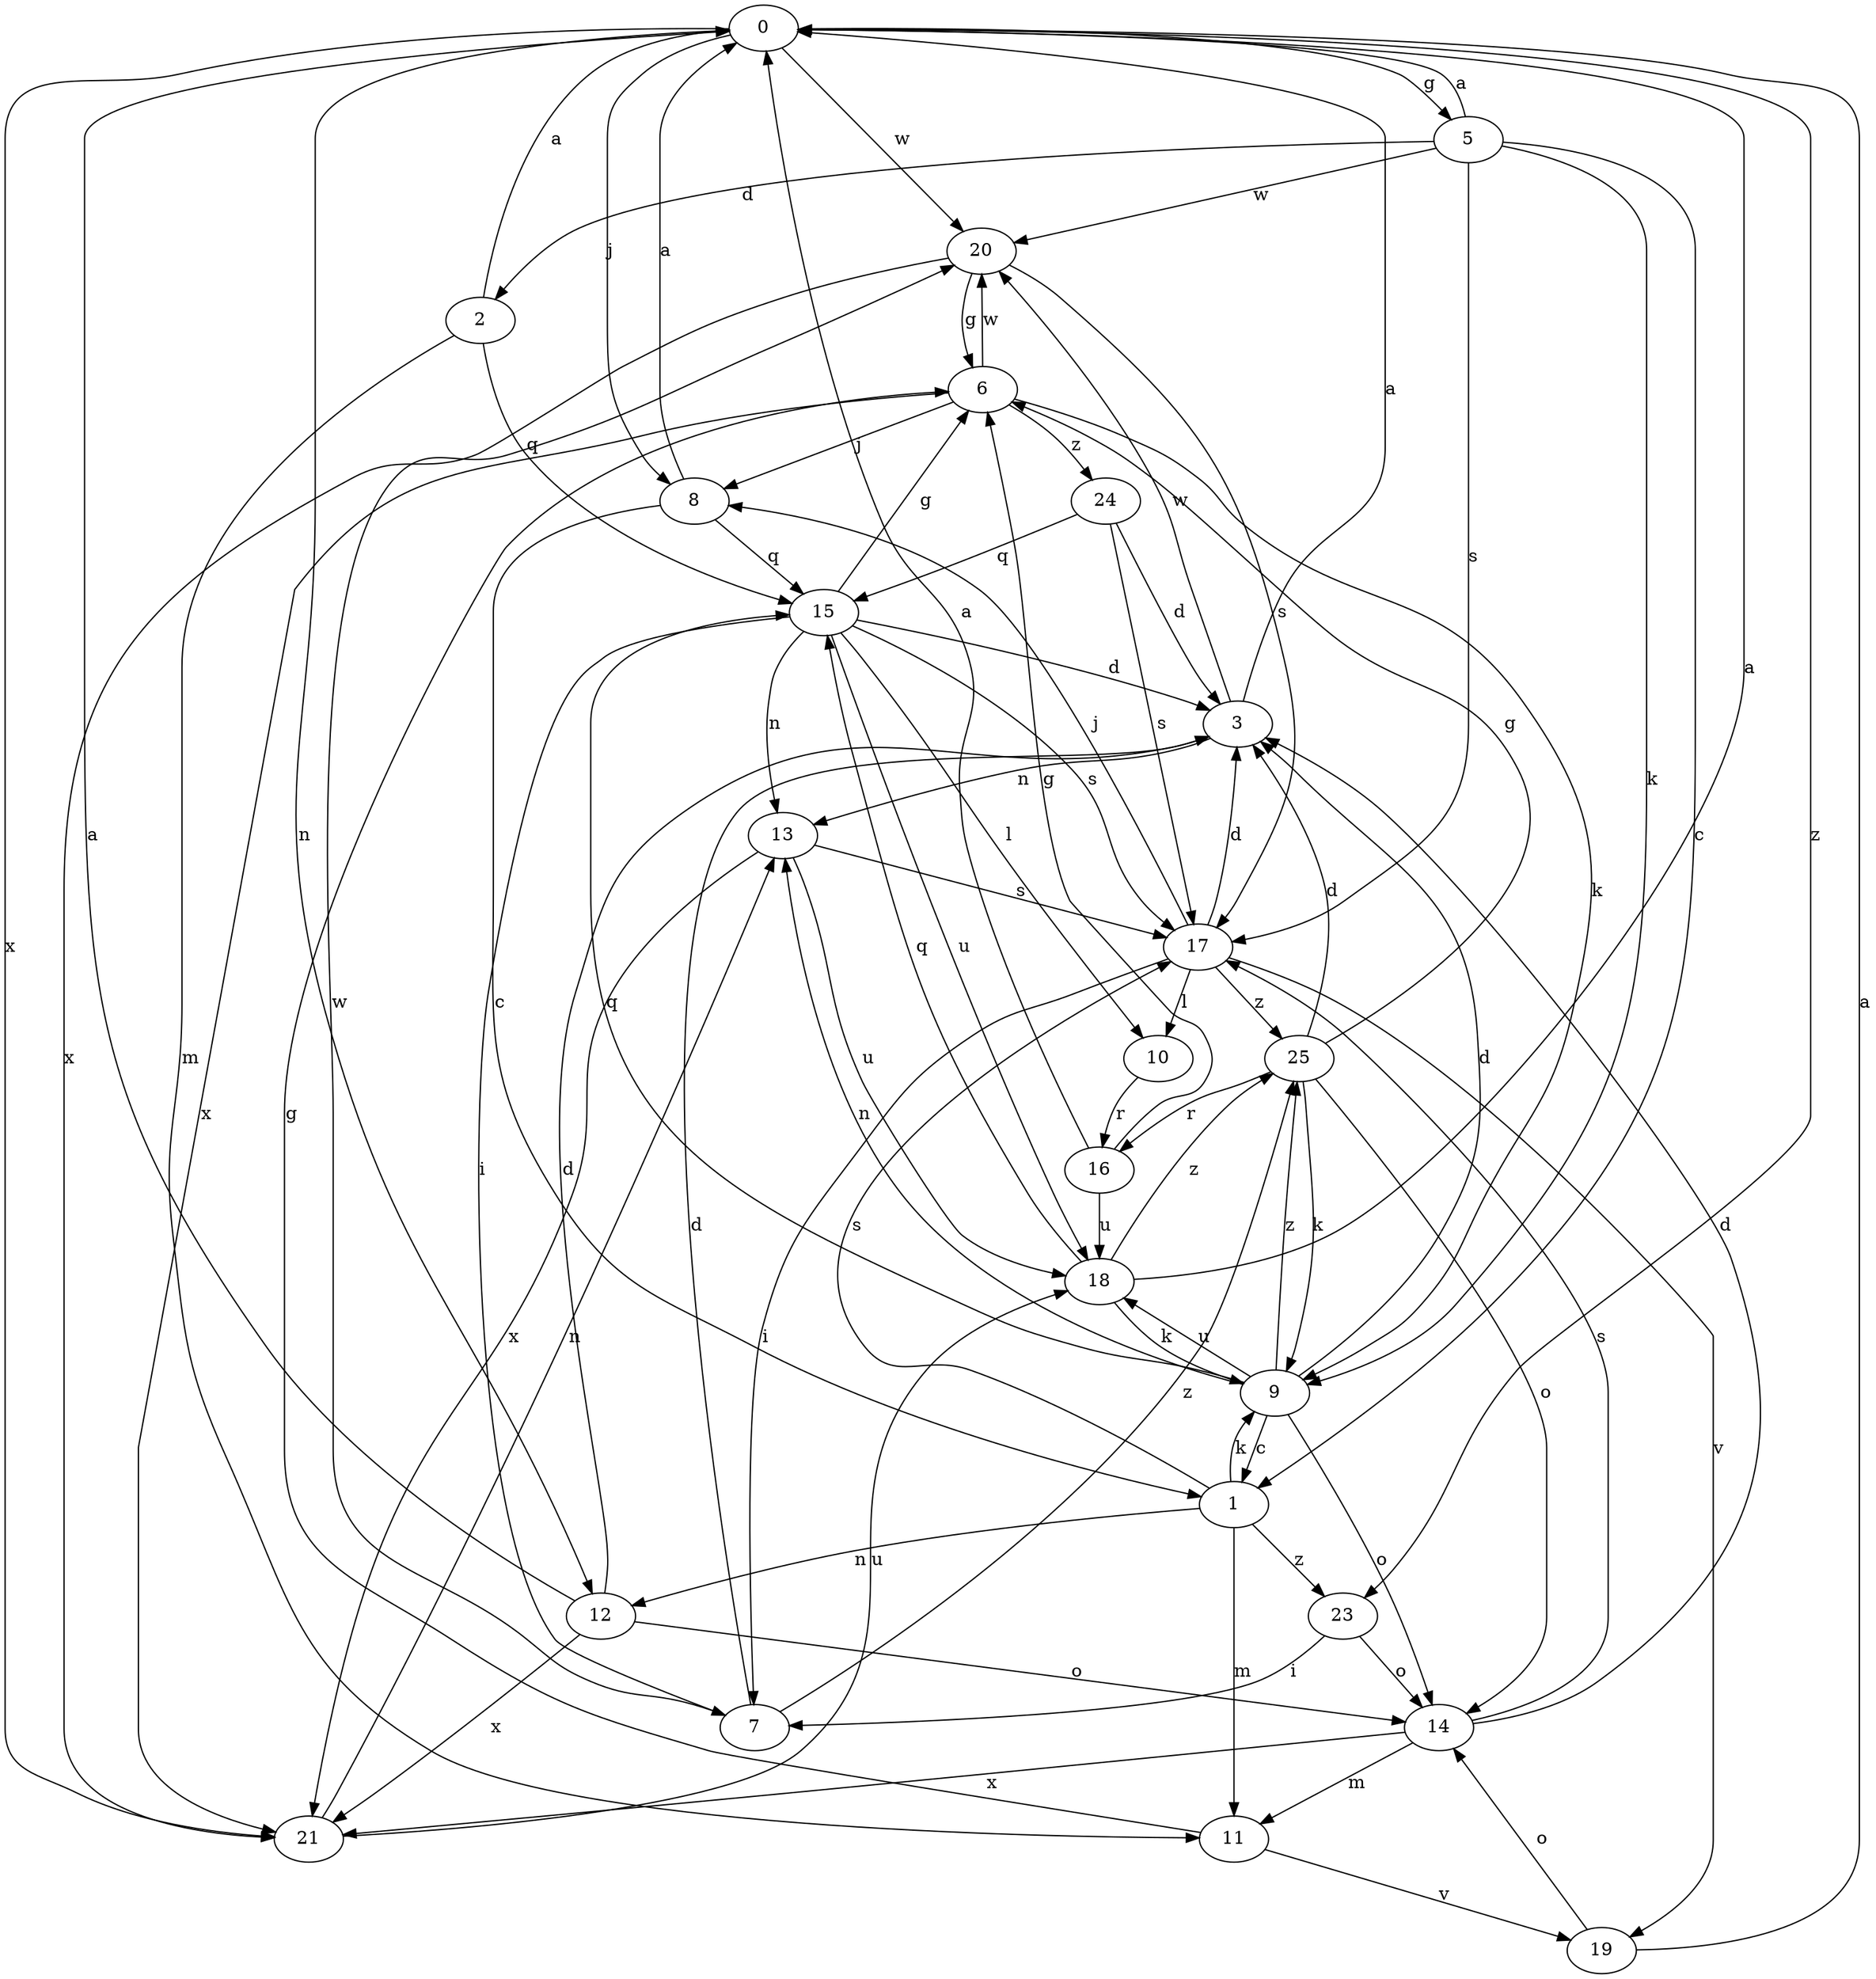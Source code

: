 strict digraph  {
0;
1;
2;
3;
5;
6;
7;
8;
9;
10;
11;
12;
13;
14;
15;
16;
17;
18;
19;
20;
21;
23;
24;
25;
0 -> 5  [label=g];
0 -> 8  [label=j];
0 -> 12  [label=n];
0 -> 20  [label=w];
0 -> 21  [label=x];
0 -> 23  [label=z];
1 -> 9  [label=k];
1 -> 11  [label=m];
1 -> 12  [label=n];
1 -> 17  [label=s];
1 -> 23  [label=z];
2 -> 0  [label=a];
2 -> 11  [label=m];
2 -> 15  [label=q];
3 -> 0  [label=a];
3 -> 13  [label=n];
3 -> 20  [label=w];
5 -> 0  [label=a];
5 -> 1  [label=c];
5 -> 2  [label=d];
5 -> 9  [label=k];
5 -> 17  [label=s];
5 -> 20  [label=w];
6 -> 8  [label=j];
6 -> 9  [label=k];
6 -> 20  [label=w];
6 -> 21  [label=x];
6 -> 24  [label=z];
7 -> 3  [label=d];
7 -> 20  [label=w];
7 -> 25  [label=z];
8 -> 0  [label=a];
8 -> 1  [label=c];
8 -> 15  [label=q];
9 -> 1  [label=c];
9 -> 3  [label=d];
9 -> 13  [label=n];
9 -> 14  [label=o];
9 -> 15  [label=q];
9 -> 18  [label=u];
9 -> 25  [label=z];
10 -> 16  [label=r];
11 -> 6  [label=g];
11 -> 19  [label=v];
12 -> 0  [label=a];
12 -> 3  [label=d];
12 -> 14  [label=o];
12 -> 21  [label=x];
13 -> 17  [label=s];
13 -> 18  [label=u];
13 -> 21  [label=x];
14 -> 3  [label=d];
14 -> 11  [label=m];
14 -> 17  [label=s];
14 -> 21  [label=x];
15 -> 3  [label=d];
15 -> 6  [label=g];
15 -> 7  [label=i];
15 -> 10  [label=l];
15 -> 13  [label=n];
15 -> 17  [label=s];
15 -> 18  [label=u];
16 -> 0  [label=a];
16 -> 6  [label=g];
16 -> 18  [label=u];
17 -> 3  [label=d];
17 -> 7  [label=i];
17 -> 8  [label=j];
17 -> 10  [label=l];
17 -> 19  [label=v];
17 -> 25  [label=z];
18 -> 0  [label=a];
18 -> 9  [label=k];
18 -> 15  [label=q];
18 -> 25  [label=z];
19 -> 0  [label=a];
19 -> 14  [label=o];
20 -> 6  [label=g];
20 -> 17  [label=s];
20 -> 21  [label=x];
21 -> 13  [label=n];
21 -> 18  [label=u];
23 -> 7  [label=i];
23 -> 14  [label=o];
24 -> 3  [label=d];
24 -> 15  [label=q];
24 -> 17  [label=s];
25 -> 3  [label=d];
25 -> 6  [label=g];
25 -> 9  [label=k];
25 -> 14  [label=o];
25 -> 16  [label=r];
}
